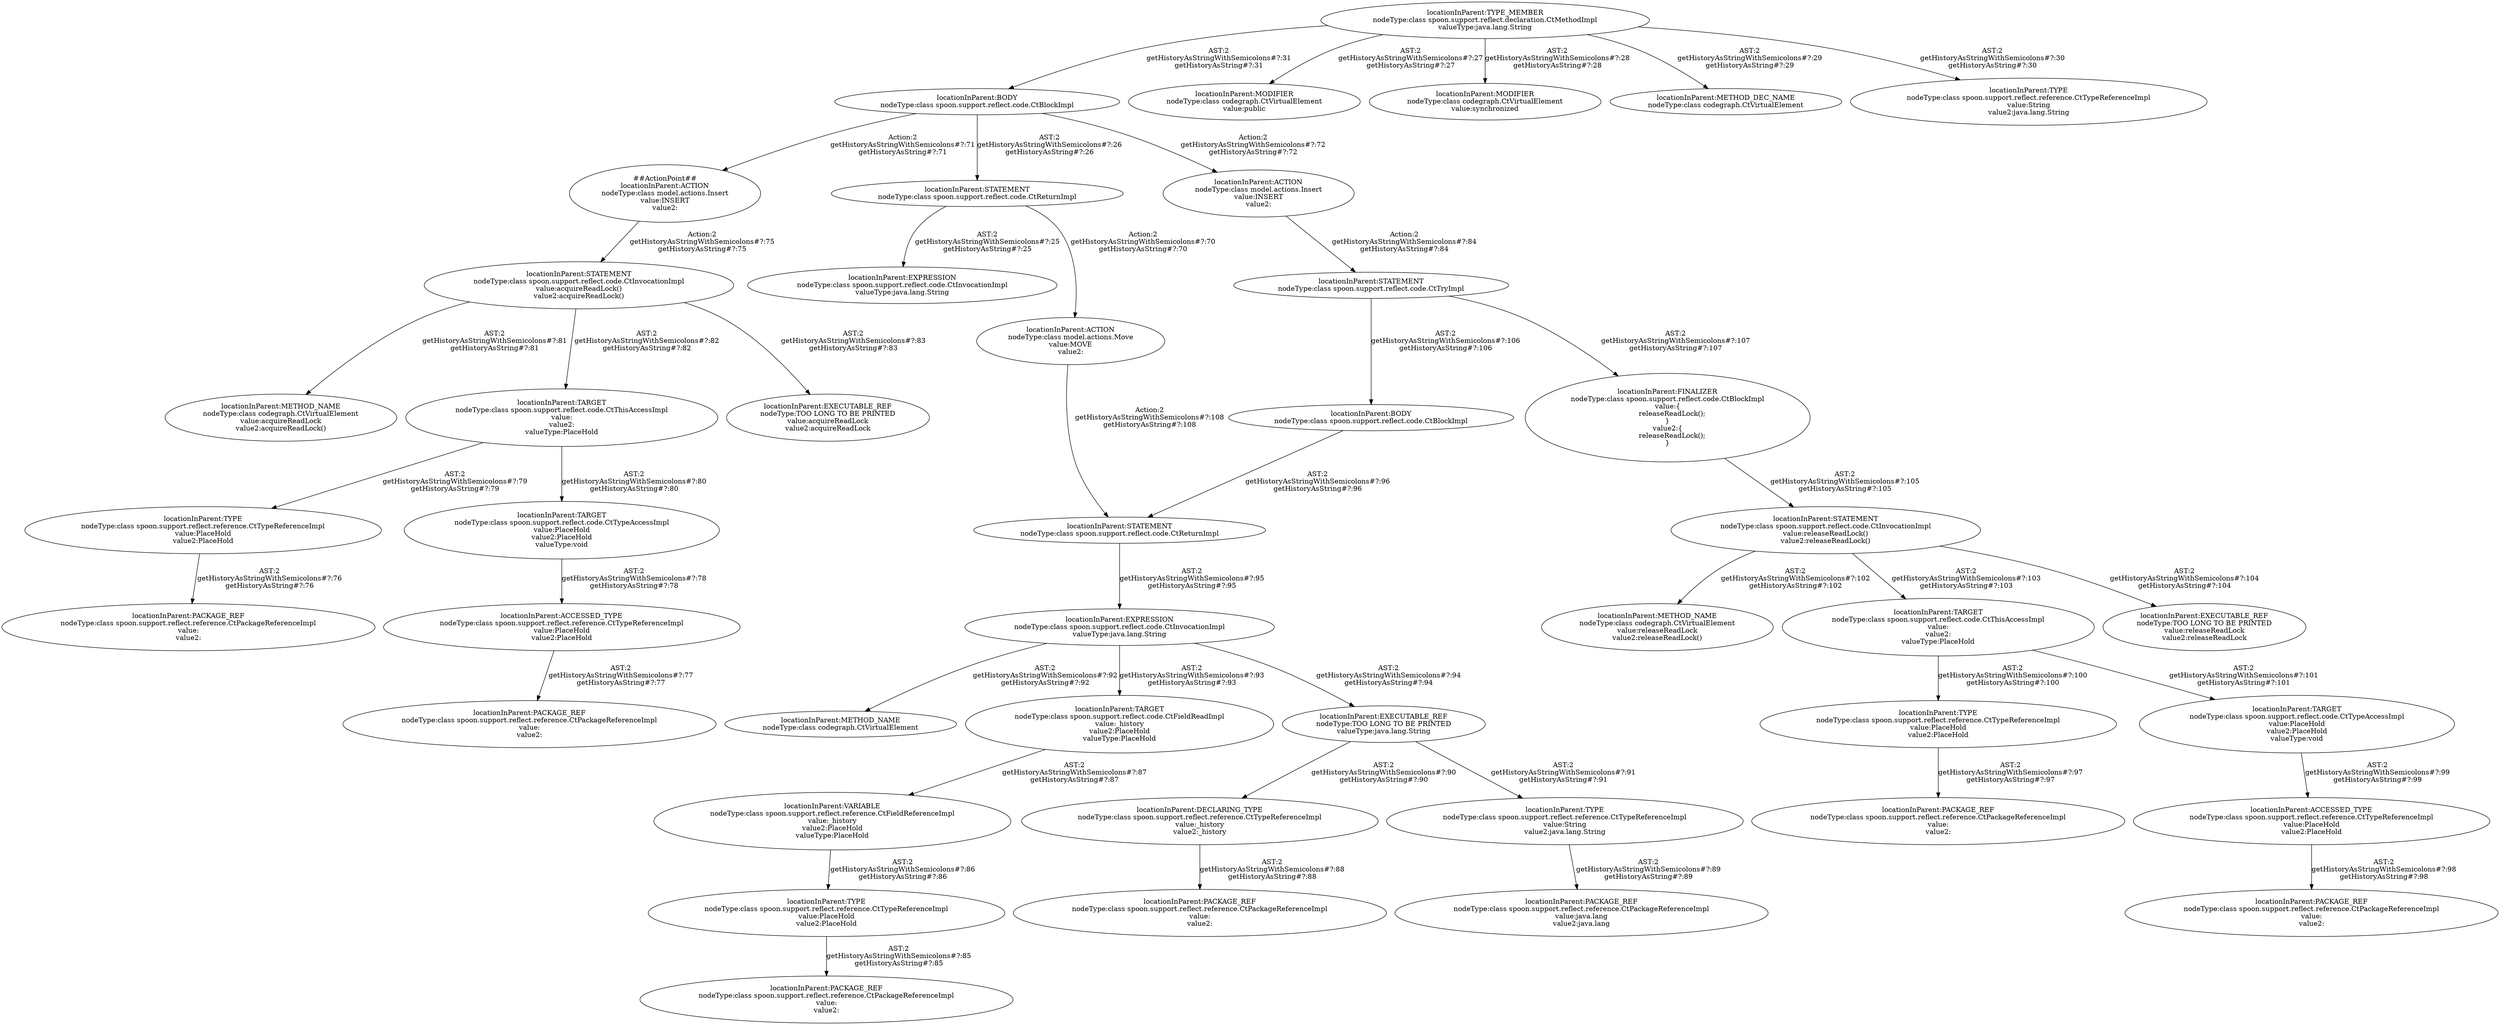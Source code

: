 digraph "Pattern" {
0 [label="##ActionPoint##
locationInParent:ACTION
nodeType:class model.actions.Insert
value:INSERT
value2:" shape=ellipse]
1 [label="locationInParent:BODY
nodeType:class spoon.support.reflect.code.CtBlockImpl" shape=ellipse]
2 [label="locationInParent:TYPE_MEMBER
nodeType:class spoon.support.reflect.declaration.CtMethodImpl
valueType:java.lang.String" shape=ellipse]
3 [label="locationInParent:MODIFIER
nodeType:class codegraph.CtVirtualElement
value:public" shape=ellipse]
4 [label="locationInParent:MODIFIER
nodeType:class codegraph.CtVirtualElement
value:synchronized" shape=ellipse]
5 [label="locationInParent:METHOD_DEC_NAME
nodeType:class codegraph.CtVirtualElement" shape=ellipse]
6 [label="locationInParent:TYPE
nodeType:class spoon.support.reflect.reference.CtTypeReferenceImpl
value:String
value2:java.lang.String" shape=ellipse]
7 [label="locationInParent:STATEMENT
nodeType:class spoon.support.reflect.code.CtReturnImpl" shape=ellipse]
8 [label="locationInParent:EXPRESSION
nodeType:class spoon.support.reflect.code.CtInvocationImpl
valueType:java.lang.String" shape=ellipse]
9 [label="locationInParent:ACTION
nodeType:class model.actions.Move
value:MOVE
value2:" shape=ellipse]
10 [label="locationInParent:STATEMENT
nodeType:class spoon.support.reflect.code.CtReturnImpl" shape=ellipse]
11 [label="locationInParent:EXPRESSION
nodeType:class spoon.support.reflect.code.CtInvocationImpl
valueType:java.lang.String" shape=ellipse]
12 [label="locationInParent:METHOD_NAME
nodeType:class codegraph.CtVirtualElement" shape=ellipse]
13 [label="locationInParent:TARGET
nodeType:class spoon.support.reflect.code.CtFieldReadImpl
value:_history
value2:PlaceHold
valueType:PlaceHold" shape=ellipse]
14 [label="locationInParent:VARIABLE
nodeType:class spoon.support.reflect.reference.CtFieldReferenceImpl
value:_history
value2:PlaceHold
valueType:PlaceHold" shape=ellipse]
15 [label="locationInParent:TYPE
nodeType:class spoon.support.reflect.reference.CtTypeReferenceImpl
value:PlaceHold
value2:PlaceHold" shape=ellipse]
16 [label="locationInParent:PACKAGE_REF
nodeType:class spoon.support.reflect.reference.CtPackageReferenceImpl
value:
value2:" shape=ellipse]
17 [label="locationInParent:EXECUTABLE_REF
nodeType:TOO LONG TO BE PRINTED
valueType:java.lang.String" shape=ellipse]
18 [label="locationInParent:DECLARING_TYPE
nodeType:class spoon.support.reflect.reference.CtTypeReferenceImpl
value:_history
value2:_history" shape=ellipse]
19 [label="locationInParent:PACKAGE_REF
nodeType:class spoon.support.reflect.reference.CtPackageReferenceImpl
value:
value2:" shape=ellipse]
20 [label="locationInParent:TYPE
nodeType:class spoon.support.reflect.reference.CtTypeReferenceImpl
value:String
value2:java.lang.String" shape=ellipse]
21 [label="locationInParent:PACKAGE_REF
nodeType:class spoon.support.reflect.reference.CtPackageReferenceImpl
value:java.lang
value2:java.lang" shape=ellipse]
22 [label="locationInParent:ACTION
nodeType:class model.actions.Insert
value:INSERT
value2:" shape=ellipse]
23 [label="locationInParent:STATEMENT
nodeType:class spoon.support.reflect.code.CtTryImpl" shape=ellipse]
24 [label="locationInParent:BODY
nodeType:class spoon.support.reflect.code.CtBlockImpl" shape=ellipse]
25 [label="locationInParent:FINALIZER
nodeType:class spoon.support.reflect.code.CtBlockImpl
value:\{
    releaseReadLock();
\}
value2:\{
    releaseReadLock();
\}" shape=ellipse]
26 [label="locationInParent:STATEMENT
nodeType:class spoon.support.reflect.code.CtInvocationImpl
value:releaseReadLock()
value2:releaseReadLock()" shape=ellipse]
27 [label="locationInParent:METHOD_NAME
nodeType:class codegraph.CtVirtualElement
value:releaseReadLock
value2:releaseReadLock()" shape=ellipse]
28 [label="locationInParent:TARGET
nodeType:class spoon.support.reflect.code.CtThisAccessImpl
value:
value2:
valueType:PlaceHold" shape=ellipse]
29 [label="locationInParent:TYPE
nodeType:class spoon.support.reflect.reference.CtTypeReferenceImpl
value:PlaceHold
value2:PlaceHold" shape=ellipse]
30 [label="locationInParent:PACKAGE_REF
nodeType:class spoon.support.reflect.reference.CtPackageReferenceImpl
value:
value2:" shape=ellipse]
31 [label="locationInParent:TARGET
nodeType:class spoon.support.reflect.code.CtTypeAccessImpl
value:PlaceHold
value2:PlaceHold
valueType:void" shape=ellipse]
32 [label="locationInParent:ACCESSED_TYPE
nodeType:class spoon.support.reflect.reference.CtTypeReferenceImpl
value:PlaceHold
value2:PlaceHold" shape=ellipse]
33 [label="locationInParent:PACKAGE_REF
nodeType:class spoon.support.reflect.reference.CtPackageReferenceImpl
value:
value2:" shape=ellipse]
34 [label="locationInParent:EXECUTABLE_REF
nodeType:TOO LONG TO BE PRINTED
value:releaseReadLock
value2:releaseReadLock" shape=ellipse]
35 [label="locationInParent:STATEMENT
nodeType:class spoon.support.reflect.code.CtInvocationImpl
value:acquireReadLock()
value2:acquireReadLock()" shape=ellipse]
36 [label="locationInParent:METHOD_NAME
nodeType:class codegraph.CtVirtualElement
value:acquireReadLock
value2:acquireReadLock()" shape=ellipse]
37 [label="locationInParent:TARGET
nodeType:class spoon.support.reflect.code.CtThisAccessImpl
value:
value2:
valueType:PlaceHold" shape=ellipse]
38 [label="locationInParent:TYPE
nodeType:class spoon.support.reflect.reference.CtTypeReferenceImpl
value:PlaceHold
value2:PlaceHold" shape=ellipse]
39 [label="locationInParent:PACKAGE_REF
nodeType:class spoon.support.reflect.reference.CtPackageReferenceImpl
value:
value2:" shape=ellipse]
40 [label="locationInParent:TARGET
nodeType:class spoon.support.reflect.code.CtTypeAccessImpl
value:PlaceHold
value2:PlaceHold
valueType:void" shape=ellipse]
41 [label="locationInParent:ACCESSED_TYPE
nodeType:class spoon.support.reflect.reference.CtTypeReferenceImpl
value:PlaceHold
value2:PlaceHold" shape=ellipse]
42 [label="locationInParent:PACKAGE_REF
nodeType:class spoon.support.reflect.reference.CtPackageReferenceImpl
value:
value2:" shape=ellipse]
43 [label="locationInParent:EXECUTABLE_REF
nodeType:TOO LONG TO BE PRINTED
value:acquireReadLock
value2:acquireReadLock" shape=ellipse]
0 -> 35 [label="Action:2
getHistoryAsStringWithSemicolons#?:75
getHistoryAsString#?:75"];
1 -> 0 [label="Action:2
getHistoryAsStringWithSemicolons#?:71
getHistoryAsString#?:71"];
1 -> 7 [label="AST:2
getHistoryAsStringWithSemicolons#?:26
getHistoryAsString#?:26"];
1 -> 22 [label="Action:2
getHistoryAsStringWithSemicolons#?:72
getHistoryAsString#?:72"];
2 -> 1 [label="AST:2
getHistoryAsStringWithSemicolons#?:31
getHistoryAsString#?:31"];
2 -> 3 [label="AST:2
getHistoryAsStringWithSemicolons#?:27
getHistoryAsString#?:27"];
2 -> 4 [label="AST:2
getHistoryAsStringWithSemicolons#?:28
getHistoryAsString#?:28"];
2 -> 5 [label="AST:2
getHistoryAsStringWithSemicolons#?:29
getHistoryAsString#?:29"];
2 -> 6 [label="AST:2
getHistoryAsStringWithSemicolons#?:30
getHistoryAsString#?:30"];
7 -> 8 [label="AST:2
getHistoryAsStringWithSemicolons#?:25
getHistoryAsString#?:25"];
7 -> 9 [label="Action:2
getHistoryAsStringWithSemicolons#?:70
getHistoryAsString#?:70"];
9 -> 10 [label="Action:2
getHistoryAsStringWithSemicolons#?:108
getHistoryAsString#?:108"];
10 -> 11 [label="AST:2
getHistoryAsStringWithSemicolons#?:95
getHistoryAsString#?:95"];
11 -> 12 [label="AST:2
getHistoryAsStringWithSemicolons#?:92
getHistoryAsString#?:92"];
11 -> 13 [label="AST:2
getHistoryAsStringWithSemicolons#?:93
getHistoryAsString#?:93"];
11 -> 17 [label="AST:2
getHistoryAsStringWithSemicolons#?:94
getHistoryAsString#?:94"];
13 -> 14 [label="AST:2
getHistoryAsStringWithSemicolons#?:87
getHistoryAsString#?:87"];
14 -> 15 [label="AST:2
getHistoryAsStringWithSemicolons#?:86
getHistoryAsString#?:86"];
15 -> 16 [label="AST:2
getHistoryAsStringWithSemicolons#?:85
getHistoryAsString#?:85"];
17 -> 18 [label="AST:2
getHistoryAsStringWithSemicolons#?:90
getHistoryAsString#?:90"];
17 -> 20 [label="AST:2
getHistoryAsStringWithSemicolons#?:91
getHistoryAsString#?:91"];
18 -> 19 [label="AST:2
getHistoryAsStringWithSemicolons#?:88
getHistoryAsString#?:88"];
20 -> 21 [label="AST:2
getHistoryAsStringWithSemicolons#?:89
getHistoryAsString#?:89"];
22 -> 23 [label="Action:2
getHistoryAsStringWithSemicolons#?:84
getHistoryAsString#?:84"];
23 -> 24 [label="AST:2
getHistoryAsStringWithSemicolons#?:106
getHistoryAsString#?:106"];
23 -> 25 [label="AST:2
getHistoryAsStringWithSemicolons#?:107
getHistoryAsString#?:107"];
24 -> 10 [label="AST:2
getHistoryAsStringWithSemicolons#?:96
getHistoryAsString#?:96"];
25 -> 26 [label="AST:2
getHistoryAsStringWithSemicolons#?:105
getHistoryAsString#?:105"];
26 -> 27 [label="AST:2
getHistoryAsStringWithSemicolons#?:102
getHistoryAsString#?:102"];
26 -> 28 [label="AST:2
getHistoryAsStringWithSemicolons#?:103
getHistoryAsString#?:103"];
26 -> 34 [label="AST:2
getHistoryAsStringWithSemicolons#?:104
getHistoryAsString#?:104"];
28 -> 29 [label="AST:2
getHistoryAsStringWithSemicolons#?:100
getHistoryAsString#?:100"];
28 -> 31 [label="AST:2
getHistoryAsStringWithSemicolons#?:101
getHistoryAsString#?:101"];
29 -> 30 [label="AST:2
getHistoryAsStringWithSemicolons#?:97
getHistoryAsString#?:97"];
31 -> 32 [label="AST:2
getHistoryAsStringWithSemicolons#?:99
getHistoryAsString#?:99"];
32 -> 33 [label="AST:2
getHistoryAsStringWithSemicolons#?:98
getHistoryAsString#?:98"];
35 -> 36 [label="AST:2
getHistoryAsStringWithSemicolons#?:81
getHistoryAsString#?:81"];
35 -> 37 [label="AST:2
getHistoryAsStringWithSemicolons#?:82
getHistoryAsString#?:82"];
35 -> 43 [label="AST:2
getHistoryAsStringWithSemicolons#?:83
getHistoryAsString#?:83"];
37 -> 38 [label="AST:2
getHistoryAsStringWithSemicolons#?:79
getHistoryAsString#?:79"];
37 -> 40 [label="AST:2
getHistoryAsStringWithSemicolons#?:80
getHistoryAsString#?:80"];
38 -> 39 [label="AST:2
getHistoryAsStringWithSemicolons#?:76
getHistoryAsString#?:76"];
40 -> 41 [label="AST:2
getHistoryAsStringWithSemicolons#?:78
getHistoryAsString#?:78"];
41 -> 42 [label="AST:2
getHistoryAsStringWithSemicolons#?:77
getHistoryAsString#?:77"];
}
